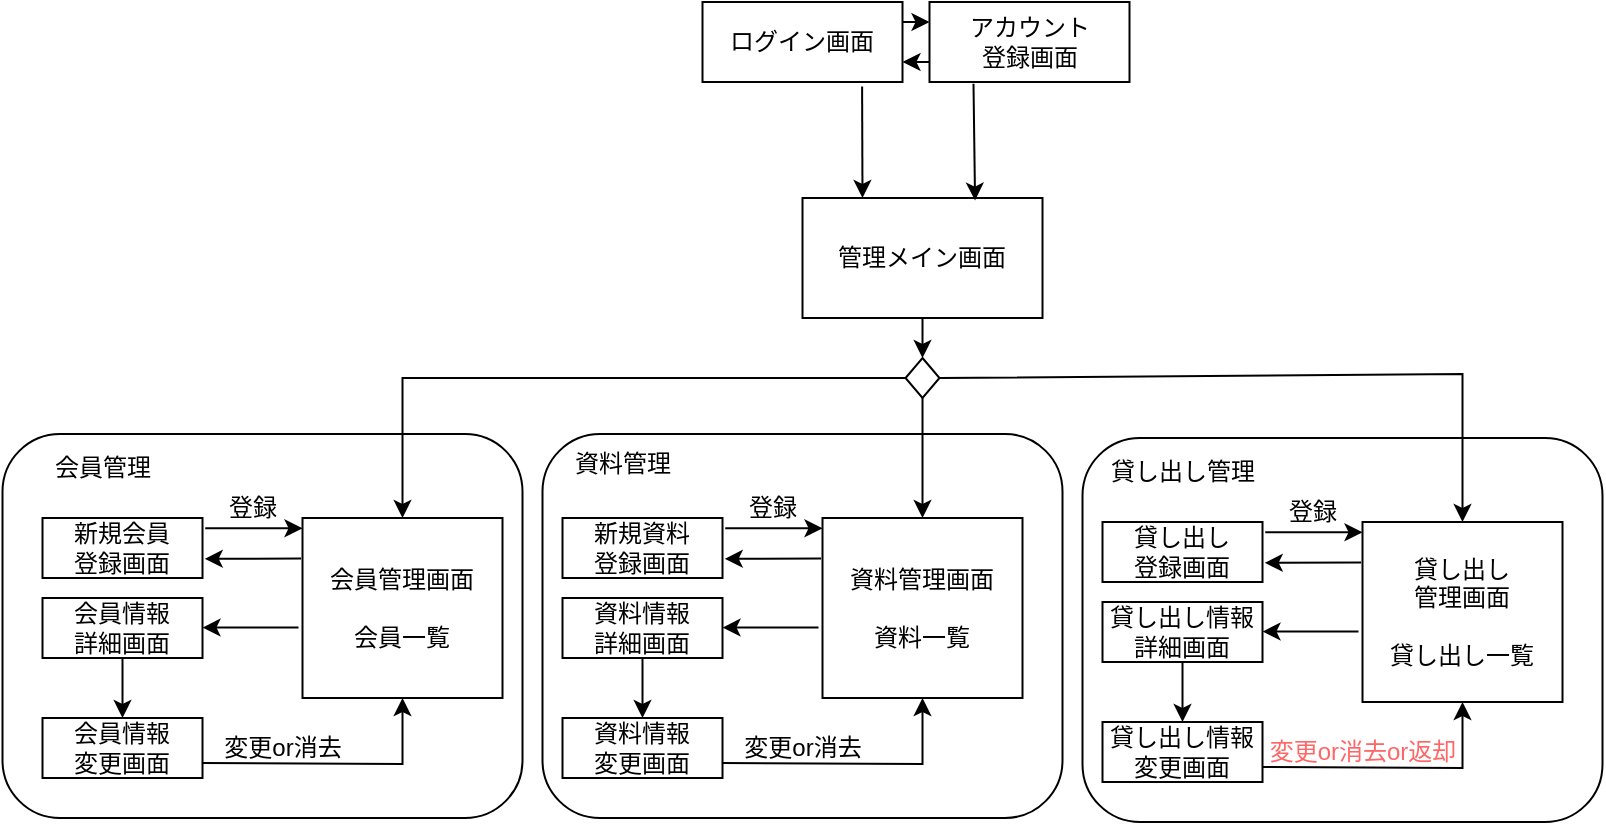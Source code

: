 <mxfile version="21.3.2" type="device">
  <diagram name="ページ1" id="2sUiVRnpfOYeaBz52JpK">
    <mxGraphModel dx="1105" dy="578" grid="1" gridSize="10" guides="1" tooltips="1" connect="1" arrows="1" fold="1" page="1" pageScale="1" pageWidth="827" pageHeight="1169" math="0" shadow="0">
      <root>
        <mxCell id="0" />
        <mxCell id="1" parent="0" />
        <mxCell id="DRkswf2aKW2MZo4WkLbO-40" value="" style="rounded=1;whiteSpace=wrap;html=1;" vertex="1" parent="1">
          <mxGeometry x="553.25" y="230" width="260" height="192" as="geometry" />
        </mxCell>
        <mxCell id="DRkswf2aKW2MZo4WkLbO-39" value="" style="rounded=1;whiteSpace=wrap;html=1;" vertex="1" parent="1">
          <mxGeometry x="283.25" y="228" width="260" height="192" as="geometry" />
        </mxCell>
        <mxCell id="DRkswf2aKW2MZo4WkLbO-38" value="" style="rounded=1;whiteSpace=wrap;html=1;" vertex="1" parent="1">
          <mxGeometry x="13.25" y="228" width="260" height="192" as="geometry" />
        </mxCell>
        <mxCell id="uRppb-iTMHZAZtV6zd73-1" value="管理メイン画面" style="rounded=0;whiteSpace=wrap;html=1;" parent="1" vertex="1">
          <mxGeometry x="413.25" y="110" width="120" height="60" as="geometry" />
        </mxCell>
        <mxCell id="uRppb-iTMHZAZtV6zd73-3" value="" style="endArrow=classic;html=1;rounded=0;entryX=0.5;entryY=0;entryDx=0;entryDy=0;" parent="1" source="uRppb-iTMHZAZtV6zd73-1" edge="1" target="uRppb-iTMHZAZtV6zd73-5">
          <mxGeometry width="50" height="50" relative="1" as="geometry">
            <mxPoint x="451.75" y="152" as="sourcePoint" />
            <mxPoint x="471.75" y="222" as="targetPoint" />
          </mxGeometry>
        </mxCell>
        <mxCell id="uRppb-iTMHZAZtV6zd73-4" value="会員管理画面&lt;br&gt;&lt;br&gt;会員一覧" style="rounded=0;whiteSpace=wrap;html=1;" parent="1" vertex="1">
          <mxGeometry x="163.25" y="270" width="100" height="90" as="geometry" />
        </mxCell>
        <mxCell id="uRppb-iTMHZAZtV6zd73-5" value="" style="rhombus;whiteSpace=wrap;html=1;" parent="1" vertex="1">
          <mxGeometry x="464.75" y="190" width="17" height="20" as="geometry" />
        </mxCell>
        <mxCell id="uRppb-iTMHZAZtV6zd73-6" value="" style="endArrow=classic;html=1;rounded=0;entryX=0.5;entryY=0;entryDx=0;entryDy=0;exitX=0.5;exitY=1;exitDx=0;exitDy=0;" parent="1" edge="1" target="DRkswf2aKW2MZo4WkLbO-25" source="uRppb-iTMHZAZtV6zd73-5">
          <mxGeometry width="50" height="50" relative="1" as="geometry">
            <mxPoint x="352.91" y="210" as="sourcePoint" />
            <mxPoint x="352.91" y="270" as="targetPoint" />
          </mxGeometry>
        </mxCell>
        <mxCell id="uRppb-iTMHZAZtV6zd73-7" value="" style="endArrow=classic;html=1;rounded=0;exitX=0;exitY=0.5;exitDx=0;exitDy=0;entryX=0.5;entryY=0;entryDx=0;entryDy=0;" parent="1" edge="1" target="uRppb-iTMHZAZtV6zd73-4" source="uRppb-iTMHZAZtV6zd73-5">
          <mxGeometry width="50" height="50" relative="1" as="geometry">
            <mxPoint x="343.25" y="200" as="sourcePoint" />
            <mxPoint x="243.25" y="270" as="targetPoint" />
            <Array as="points">
              <mxPoint x="213.25" y="200" />
            </Array>
          </mxGeometry>
        </mxCell>
        <mxCell id="uRppb-iTMHZAZtV6zd73-8" value="" style="endArrow=classic;html=1;rounded=0;exitX=1;exitY=0.5;exitDx=0;exitDy=0;" parent="1" source="uRppb-iTMHZAZtV6zd73-5" edge="1" target="DRkswf2aKW2MZo4WkLbO-41">
          <mxGeometry width="50" height="50" relative="1" as="geometry">
            <mxPoint x="463.25" y="208" as="sourcePoint" />
            <mxPoint x="783.25" y="178" as="targetPoint" />
            <Array as="points">
              <mxPoint x="743.25" y="198" />
            </Array>
          </mxGeometry>
        </mxCell>
        <mxCell id="DRkswf2aKW2MZo4WkLbO-2" value="新規会員&lt;br&gt;登録画面" style="rounded=0;whiteSpace=wrap;html=1;" vertex="1" parent="1">
          <mxGeometry x="33.25" y="270" width="80" height="30" as="geometry" />
        </mxCell>
        <mxCell id="DRkswf2aKW2MZo4WkLbO-3" value="会員情報&lt;br&gt;詳細画面" style="rounded=0;whiteSpace=wrap;html=1;" vertex="1" parent="1">
          <mxGeometry x="33.25" y="310" width="80" height="30" as="geometry" />
        </mxCell>
        <mxCell id="DRkswf2aKW2MZo4WkLbO-4" value="会員情報&lt;br&gt;変更画面" style="rounded=0;whiteSpace=wrap;html=1;" vertex="1" parent="1">
          <mxGeometry x="33.25" y="370" width="80" height="30" as="geometry" />
        </mxCell>
        <mxCell id="DRkswf2aKW2MZo4WkLbO-6" value="" style="endArrow=classic;html=1;rounded=0;exitX=-0.007;exitY=0.225;exitDx=0;exitDy=0;exitPerimeter=0;entryX=1.014;entryY=0.68;entryDx=0;entryDy=0;entryPerimeter=0;" edge="1" parent="1" source="uRppb-iTMHZAZtV6zd73-4" target="DRkswf2aKW2MZo4WkLbO-2">
          <mxGeometry width="50" height="50" relative="1" as="geometry">
            <mxPoint x="143.25" y="260" as="sourcePoint" />
            <mxPoint x="193.25" y="210" as="targetPoint" />
          </mxGeometry>
        </mxCell>
        <mxCell id="DRkswf2aKW2MZo4WkLbO-8" value="" style="endArrow=classic;html=1;rounded=0;exitX=1.017;exitY=0.171;exitDx=0;exitDy=0;exitPerimeter=0;entryX=0;entryY=0.057;entryDx=0;entryDy=0;entryPerimeter=0;" edge="1" parent="1" source="DRkswf2aKW2MZo4WkLbO-2" target="uRppb-iTMHZAZtV6zd73-4">
          <mxGeometry width="50" height="50" relative="1" as="geometry">
            <mxPoint x="172.25" y="300" as="sourcePoint" />
            <mxPoint x="124.25" y="300" as="targetPoint" />
          </mxGeometry>
        </mxCell>
        <mxCell id="DRkswf2aKW2MZo4WkLbO-9" value="登録" style="text;html=1;align=center;verticalAlign=middle;resizable=0;points=[];autosize=1;strokeColor=none;fillColor=none;" vertex="1" parent="1">
          <mxGeometry x="113.25" y="250" width="50" height="30" as="geometry" />
        </mxCell>
        <mxCell id="DRkswf2aKW2MZo4WkLbO-10" value="" style="endArrow=classic;html=1;rounded=0;exitX=-0.007;exitY=0.225;exitDx=0;exitDy=0;exitPerimeter=0;entryX=1.014;entryY=0.68;entryDx=0;entryDy=0;entryPerimeter=0;" edge="1" parent="1">
          <mxGeometry width="50" height="50" relative="1" as="geometry">
            <mxPoint x="161.25" y="324.77" as="sourcePoint" />
            <mxPoint x="113.25" y="324.77" as="targetPoint" />
          </mxGeometry>
        </mxCell>
        <mxCell id="DRkswf2aKW2MZo4WkLbO-11" value="" style="endArrow=classic;html=1;rounded=0;exitX=0.5;exitY=1;exitDx=0;exitDy=0;entryX=0.5;entryY=0;entryDx=0;entryDy=0;" edge="1" parent="1" source="DRkswf2aKW2MZo4WkLbO-3" target="DRkswf2aKW2MZo4WkLbO-4">
          <mxGeometry width="50" height="50" relative="1" as="geometry">
            <mxPoint x="163.25" y="370" as="sourcePoint" />
            <mxPoint x="213.25" y="320" as="targetPoint" />
          </mxGeometry>
        </mxCell>
        <mxCell id="DRkswf2aKW2MZo4WkLbO-12" value="" style="endArrow=classic;html=1;rounded=0;entryX=0.5;entryY=1;entryDx=0;entryDy=0;exitX=1;exitY=0.75;exitDx=0;exitDy=0;" edge="1" parent="1" source="DRkswf2aKW2MZo4WkLbO-4" target="uRppb-iTMHZAZtV6zd73-4">
          <mxGeometry width="50" height="50" relative="1" as="geometry">
            <mxPoint x="163.25" y="420" as="sourcePoint" />
            <mxPoint x="213.25" y="370" as="targetPoint" />
            <Array as="points">
              <mxPoint x="213.25" y="393" />
            </Array>
          </mxGeometry>
        </mxCell>
        <mxCell id="DRkswf2aKW2MZo4WkLbO-13" value="変更or消去" style="text;html=1;align=center;verticalAlign=middle;resizable=0;points=[];autosize=1;strokeColor=none;fillColor=none;" vertex="1" parent="1">
          <mxGeometry x="113.25" y="370" width="80" height="30" as="geometry" />
        </mxCell>
        <mxCell id="DRkswf2aKW2MZo4WkLbO-25" value="資料管理画面&lt;br&gt;&lt;br&gt;資料一覧" style="rounded=0;whiteSpace=wrap;html=1;" vertex="1" parent="1">
          <mxGeometry x="423.25" y="270" width="100" height="90" as="geometry" />
        </mxCell>
        <mxCell id="DRkswf2aKW2MZo4WkLbO-26" value="新規資料&lt;br&gt;登録画面" style="rounded=0;whiteSpace=wrap;html=1;" vertex="1" parent="1">
          <mxGeometry x="293.25" y="270" width="80" height="30" as="geometry" />
        </mxCell>
        <mxCell id="DRkswf2aKW2MZo4WkLbO-27" value="資料情報&lt;br&gt;詳細画面" style="rounded=0;whiteSpace=wrap;html=1;" vertex="1" parent="1">
          <mxGeometry x="293.25" y="310" width="80" height="30" as="geometry" />
        </mxCell>
        <mxCell id="DRkswf2aKW2MZo4WkLbO-28" value="資料情報&lt;br&gt;変更画面" style="rounded=0;whiteSpace=wrap;html=1;" vertex="1" parent="1">
          <mxGeometry x="293.25" y="370" width="80" height="30" as="geometry" />
        </mxCell>
        <mxCell id="DRkswf2aKW2MZo4WkLbO-29" value="" style="endArrow=classic;html=1;rounded=0;exitX=-0.007;exitY=0.225;exitDx=0;exitDy=0;exitPerimeter=0;entryX=1.014;entryY=0.68;entryDx=0;entryDy=0;entryPerimeter=0;" edge="1" parent="1" source="DRkswf2aKW2MZo4WkLbO-25" target="DRkswf2aKW2MZo4WkLbO-26">
          <mxGeometry width="50" height="50" relative="1" as="geometry">
            <mxPoint x="403.25" y="260" as="sourcePoint" />
            <mxPoint x="453.25" y="210" as="targetPoint" />
          </mxGeometry>
        </mxCell>
        <mxCell id="DRkswf2aKW2MZo4WkLbO-30" value="" style="endArrow=classic;html=1;rounded=0;exitX=1.017;exitY=0.171;exitDx=0;exitDy=0;exitPerimeter=0;entryX=0;entryY=0.057;entryDx=0;entryDy=0;entryPerimeter=0;" edge="1" parent="1" source="DRkswf2aKW2MZo4WkLbO-26" target="DRkswf2aKW2MZo4WkLbO-25">
          <mxGeometry width="50" height="50" relative="1" as="geometry">
            <mxPoint x="432.25" y="300" as="sourcePoint" />
            <mxPoint x="384.25" y="300" as="targetPoint" />
          </mxGeometry>
        </mxCell>
        <mxCell id="DRkswf2aKW2MZo4WkLbO-31" value="登録" style="text;html=1;align=center;verticalAlign=middle;resizable=0;points=[];autosize=1;strokeColor=none;fillColor=none;" vertex="1" parent="1">
          <mxGeometry x="373.25" y="250" width="50" height="30" as="geometry" />
        </mxCell>
        <mxCell id="DRkswf2aKW2MZo4WkLbO-32" value="" style="endArrow=classic;html=1;rounded=0;exitX=-0.007;exitY=0.225;exitDx=0;exitDy=0;exitPerimeter=0;entryX=1.014;entryY=0.68;entryDx=0;entryDy=0;entryPerimeter=0;" edge="1" parent="1">
          <mxGeometry width="50" height="50" relative="1" as="geometry">
            <mxPoint x="421.25" y="324.77" as="sourcePoint" />
            <mxPoint x="373.25" y="324.77" as="targetPoint" />
          </mxGeometry>
        </mxCell>
        <mxCell id="DRkswf2aKW2MZo4WkLbO-33" value="" style="endArrow=classic;html=1;rounded=0;exitX=0.5;exitY=1;exitDx=0;exitDy=0;entryX=0.5;entryY=0;entryDx=0;entryDy=0;" edge="1" parent="1" source="DRkswf2aKW2MZo4WkLbO-27" target="DRkswf2aKW2MZo4WkLbO-28">
          <mxGeometry width="50" height="50" relative="1" as="geometry">
            <mxPoint x="423.25" y="370" as="sourcePoint" />
            <mxPoint x="473.25" y="320" as="targetPoint" />
          </mxGeometry>
        </mxCell>
        <mxCell id="DRkswf2aKW2MZo4WkLbO-34" value="" style="endArrow=classic;html=1;rounded=0;entryX=0.5;entryY=1;entryDx=0;entryDy=0;exitX=1;exitY=0.75;exitDx=0;exitDy=0;" edge="1" parent="1" source="DRkswf2aKW2MZo4WkLbO-28" target="DRkswf2aKW2MZo4WkLbO-25">
          <mxGeometry width="50" height="50" relative="1" as="geometry">
            <mxPoint x="423.25" y="420" as="sourcePoint" />
            <mxPoint x="473.25" y="370" as="targetPoint" />
            <Array as="points">
              <mxPoint x="473.25" y="393" />
            </Array>
          </mxGeometry>
        </mxCell>
        <mxCell id="DRkswf2aKW2MZo4WkLbO-35" value="変更or消去" style="text;html=1;align=center;verticalAlign=middle;resizable=0;points=[];autosize=1;strokeColor=none;fillColor=none;" vertex="1" parent="1">
          <mxGeometry x="373.25" y="370" width="80" height="30" as="geometry" />
        </mxCell>
        <mxCell id="DRkswf2aKW2MZo4WkLbO-36" value="会員管理" style="text;html=1;align=center;verticalAlign=middle;resizable=0;points=[];autosize=1;strokeColor=none;fillColor=none;" vertex="1" parent="1">
          <mxGeometry x="28.25" y="230" width="70" height="30" as="geometry" />
        </mxCell>
        <mxCell id="DRkswf2aKW2MZo4WkLbO-37" value="資料管理" style="text;html=1;align=center;verticalAlign=middle;resizable=0;points=[];autosize=1;strokeColor=none;fillColor=none;" vertex="1" parent="1">
          <mxGeometry x="288.25" y="228" width="70" height="30" as="geometry" />
        </mxCell>
        <mxCell id="DRkswf2aKW2MZo4WkLbO-41" value="貸し出し&lt;br&gt;管理画面&lt;br&gt;&lt;br&gt;貸し出し一覧" style="rounded=0;whiteSpace=wrap;html=1;" vertex="1" parent="1">
          <mxGeometry x="693.25" y="272" width="100" height="90" as="geometry" />
        </mxCell>
        <mxCell id="DRkswf2aKW2MZo4WkLbO-42" value="貸し出し&lt;br&gt;登録画面" style="rounded=0;whiteSpace=wrap;html=1;" vertex="1" parent="1">
          <mxGeometry x="563.25" y="272" width="80" height="30" as="geometry" />
        </mxCell>
        <mxCell id="DRkswf2aKW2MZo4WkLbO-43" value="貸し出し情報&lt;br&gt;詳細画面" style="rounded=0;whiteSpace=wrap;html=1;" vertex="1" parent="1">
          <mxGeometry x="563.25" y="312" width="80" height="30" as="geometry" />
        </mxCell>
        <mxCell id="DRkswf2aKW2MZo4WkLbO-44" value="貸し出し情報&lt;br&gt;変更画面" style="rounded=0;whiteSpace=wrap;html=1;" vertex="1" parent="1">
          <mxGeometry x="563.25" y="372" width="80" height="30" as="geometry" />
        </mxCell>
        <mxCell id="DRkswf2aKW2MZo4WkLbO-45" value="" style="endArrow=classic;html=1;rounded=0;exitX=-0.007;exitY=0.225;exitDx=0;exitDy=0;exitPerimeter=0;entryX=1.014;entryY=0.68;entryDx=0;entryDy=0;entryPerimeter=0;" edge="1" parent="1" source="DRkswf2aKW2MZo4WkLbO-41" target="DRkswf2aKW2MZo4WkLbO-42">
          <mxGeometry width="50" height="50" relative="1" as="geometry">
            <mxPoint x="673.25" y="262" as="sourcePoint" />
            <mxPoint x="723.25" y="212" as="targetPoint" />
          </mxGeometry>
        </mxCell>
        <mxCell id="DRkswf2aKW2MZo4WkLbO-46" value="" style="endArrow=classic;html=1;rounded=0;exitX=1.017;exitY=0.171;exitDx=0;exitDy=0;exitPerimeter=0;entryX=0;entryY=0.057;entryDx=0;entryDy=0;entryPerimeter=0;" edge="1" parent="1" source="DRkswf2aKW2MZo4WkLbO-42" target="DRkswf2aKW2MZo4WkLbO-41">
          <mxGeometry width="50" height="50" relative="1" as="geometry">
            <mxPoint x="702.25" y="302" as="sourcePoint" />
            <mxPoint x="654.25" y="302" as="targetPoint" />
          </mxGeometry>
        </mxCell>
        <mxCell id="DRkswf2aKW2MZo4WkLbO-47" value="登録" style="text;html=1;align=center;verticalAlign=middle;resizable=0;points=[];autosize=1;strokeColor=none;fillColor=none;" vertex="1" parent="1">
          <mxGeometry x="643.25" y="252" width="50" height="30" as="geometry" />
        </mxCell>
        <mxCell id="DRkswf2aKW2MZo4WkLbO-48" value="" style="endArrow=classic;html=1;rounded=0;exitX=-0.007;exitY=0.225;exitDx=0;exitDy=0;exitPerimeter=0;entryX=1.014;entryY=0.68;entryDx=0;entryDy=0;entryPerimeter=0;" edge="1" parent="1">
          <mxGeometry width="50" height="50" relative="1" as="geometry">
            <mxPoint x="691.25" y="326.77" as="sourcePoint" />
            <mxPoint x="643.25" y="326.77" as="targetPoint" />
          </mxGeometry>
        </mxCell>
        <mxCell id="DRkswf2aKW2MZo4WkLbO-49" value="" style="endArrow=classic;html=1;rounded=0;exitX=0.5;exitY=1;exitDx=0;exitDy=0;entryX=0.5;entryY=0;entryDx=0;entryDy=0;" edge="1" parent="1" source="DRkswf2aKW2MZo4WkLbO-43" target="DRkswf2aKW2MZo4WkLbO-44">
          <mxGeometry width="50" height="50" relative="1" as="geometry">
            <mxPoint x="693.25" y="372" as="sourcePoint" />
            <mxPoint x="743.25" y="322" as="targetPoint" />
          </mxGeometry>
        </mxCell>
        <mxCell id="DRkswf2aKW2MZo4WkLbO-50" value="" style="endArrow=classic;html=1;rounded=0;entryX=0.5;entryY=1;entryDx=0;entryDy=0;exitX=1;exitY=0.75;exitDx=0;exitDy=0;" edge="1" parent="1" source="DRkswf2aKW2MZo4WkLbO-44" target="DRkswf2aKW2MZo4WkLbO-41">
          <mxGeometry width="50" height="50" relative="1" as="geometry">
            <mxPoint x="693.25" y="422" as="sourcePoint" />
            <mxPoint x="743.25" y="372" as="targetPoint" />
            <Array as="points">
              <mxPoint x="743.25" y="395" />
            </Array>
          </mxGeometry>
        </mxCell>
        <mxCell id="DRkswf2aKW2MZo4WkLbO-51" value="&lt;font color=&quot;#ff6666&quot;&gt;変更or消去or返却&lt;/font&gt;" style="text;html=1;align=center;verticalAlign=middle;resizable=0;points=[];autosize=1;strokeColor=none;fillColor=none;" vertex="1" parent="1">
          <mxGeometry x="633.25" y="372" width="120" height="30" as="geometry" />
        </mxCell>
        <mxCell id="DRkswf2aKW2MZo4WkLbO-52" value="貸し出し管理" style="text;html=1;align=center;verticalAlign=middle;resizable=0;points=[];autosize=1;strokeColor=none;fillColor=none;" vertex="1" parent="1">
          <mxGeometry x="553.25" y="232" width="100" height="30" as="geometry" />
        </mxCell>
        <mxCell id="DRkswf2aKW2MZo4WkLbO-53" value="ログイン画面" style="rounded=0;whiteSpace=wrap;html=1;" vertex="1" parent="1">
          <mxGeometry x="363.25" y="12" width="100" height="40" as="geometry" />
        </mxCell>
        <mxCell id="DRkswf2aKW2MZo4WkLbO-54" value="アカウント&lt;br&gt;登録画面" style="rounded=0;whiteSpace=wrap;html=1;" vertex="1" parent="1">
          <mxGeometry x="476.75" y="12" width="100" height="40" as="geometry" />
        </mxCell>
        <mxCell id="DRkswf2aKW2MZo4WkLbO-56" value="" style="endArrow=classic;html=1;rounded=0;exitX=0.798;exitY=1.055;exitDx=0;exitDy=0;entryX=0.25;entryY=0;entryDx=0;entryDy=0;exitPerimeter=0;" edge="1" parent="1" source="DRkswf2aKW2MZo4WkLbO-53" target="uRppb-iTMHZAZtV6zd73-1">
          <mxGeometry width="50" height="50" relative="1" as="geometry">
            <mxPoint x="521.75" y="142" as="sourcePoint" />
            <mxPoint x="571.75" y="92" as="targetPoint" />
          </mxGeometry>
        </mxCell>
        <mxCell id="DRkswf2aKW2MZo4WkLbO-57" value="" style="endArrow=classic;html=1;rounded=0;exitX=0.22;exitY=1.023;exitDx=0;exitDy=0;entryX=0.719;entryY=0.021;entryDx=0;entryDy=0;exitPerimeter=0;entryPerimeter=0;" edge="1" parent="1" source="DRkswf2aKW2MZo4WkLbO-54" target="uRppb-iTMHZAZtV6zd73-1">
          <mxGeometry width="50" height="50" relative="1" as="geometry">
            <mxPoint x="501.75" y="52" as="sourcePoint" />
            <mxPoint x="501.75" y="102" as="targetPoint" />
          </mxGeometry>
        </mxCell>
        <mxCell id="DRkswf2aKW2MZo4WkLbO-58" value="" style="endArrow=classic;html=1;rounded=0;exitX=1;exitY=0.25;exitDx=0;exitDy=0;entryX=0;entryY=0.25;entryDx=0;entryDy=0;" edge="1" parent="1" source="DRkswf2aKW2MZo4WkLbO-53" target="DRkswf2aKW2MZo4WkLbO-54">
          <mxGeometry width="50" height="50" relative="1" as="geometry">
            <mxPoint x="361.75" y="172" as="sourcePoint" />
            <mxPoint x="411.75" y="122" as="targetPoint" />
          </mxGeometry>
        </mxCell>
        <mxCell id="DRkswf2aKW2MZo4WkLbO-59" value="" style="endArrow=classic;html=1;rounded=0;entryX=1;entryY=0.75;entryDx=0;entryDy=0;exitX=0;exitY=0.75;exitDx=0;exitDy=0;" edge="1" parent="1" source="DRkswf2aKW2MZo4WkLbO-54" target="DRkswf2aKW2MZo4WkLbO-53">
          <mxGeometry width="50" height="50" relative="1" as="geometry">
            <mxPoint x="471.75" y="42" as="sourcePoint" />
            <mxPoint x="486.75" y="32" as="targetPoint" />
          </mxGeometry>
        </mxCell>
      </root>
    </mxGraphModel>
  </diagram>
</mxfile>
